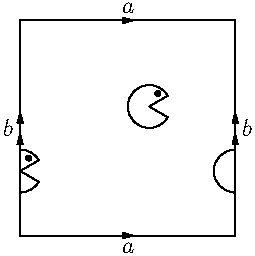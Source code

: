 /******************************************************************************
 *                                 LICENSE                                    *
 ******************************************************************************
 *  This file is part of Mathematics-and-Physics.                             *
 *                                                                            *
 *  Mathematics-and-Physics is free software: you can redistribute it and/or  *
 *  modify it under the terms of the GNU General Public License as published  *
 *  by the Free Software Foundation, either version 3 of the License, or      *
 *  (at your option) any later version.                                       *
 *                                                                            *
 *  Mathematics-and-Physics is distributed in the hope that it will be useful *
 *  but WITHOUT ANY WARRANTY; without even the implied warranty of            *
 *  MERCHANTABILITY or FITNESS FOR A PARTICULAR PURPOSE.  See the             *
 *  GNU General Public License for more details.                              *
 *                                                                            *
 *  You should have received a copy of the GNU General Public License         *
 *  along with Mathematics-and-Physics.  If not, see                          *
 *  <https://www.gnu.org/licenses/>.                                          *
 ******************************************************************************/

/*  Size of the figure.                                                       */
size(128);

/*  Size of the arrowhead.                                                    */
real arsize = 5bp;

/*  Points for the square.                                                    */
pair A = (0.0, 0.0);
pair B = (1.0, 0.0);
pair C = (1.0, 1.0);
pair D = (0.0, 1.0);

/*  Centers of the two Pac-Man.                                               */
pair P0 = (0.6, 0.6);
pair P1a = (1.0, 0.3);
pair P1b = (0.0, 0.3);

/*  Radii of the Pac-Men.                                                     */
real r = 0.1;

/*  Displacement for the eyes.                                                */
pair ds = (0.4*r, 0.6*r);

/*  Positions for the arrows.                                                 */
position pos1 = 0.47;
position pos2 = 0.57;

/*  Draw the square.                                                          */
draw("$a$", A -- B, S, MidArrow(arsize));
draw("$a$", D -- C, N, MidArrow(arsize));
draw("$b$", B -- C, E, Arrow(arsize, pos1), Arrow(arsize, pos2));
draw("$b$", A -- D, W, Arrow(arsize, pos1), Arrow(arsize, pos2));

/*  Draw some Pac-Men.                                                        */
draw(P0 -- arc(P0, r, 30, 330) -- cycle);
dot(P0 + ds);

/*  This Pac-Man is "cut" in half by the edge of the square.                  */
draw(arc(P1a, r, 90, 270));
draw(arc(P1b, r, 90, 30) -- P1b -- arc(P1b, r, 330, 270));
dot(P1b + ds);
